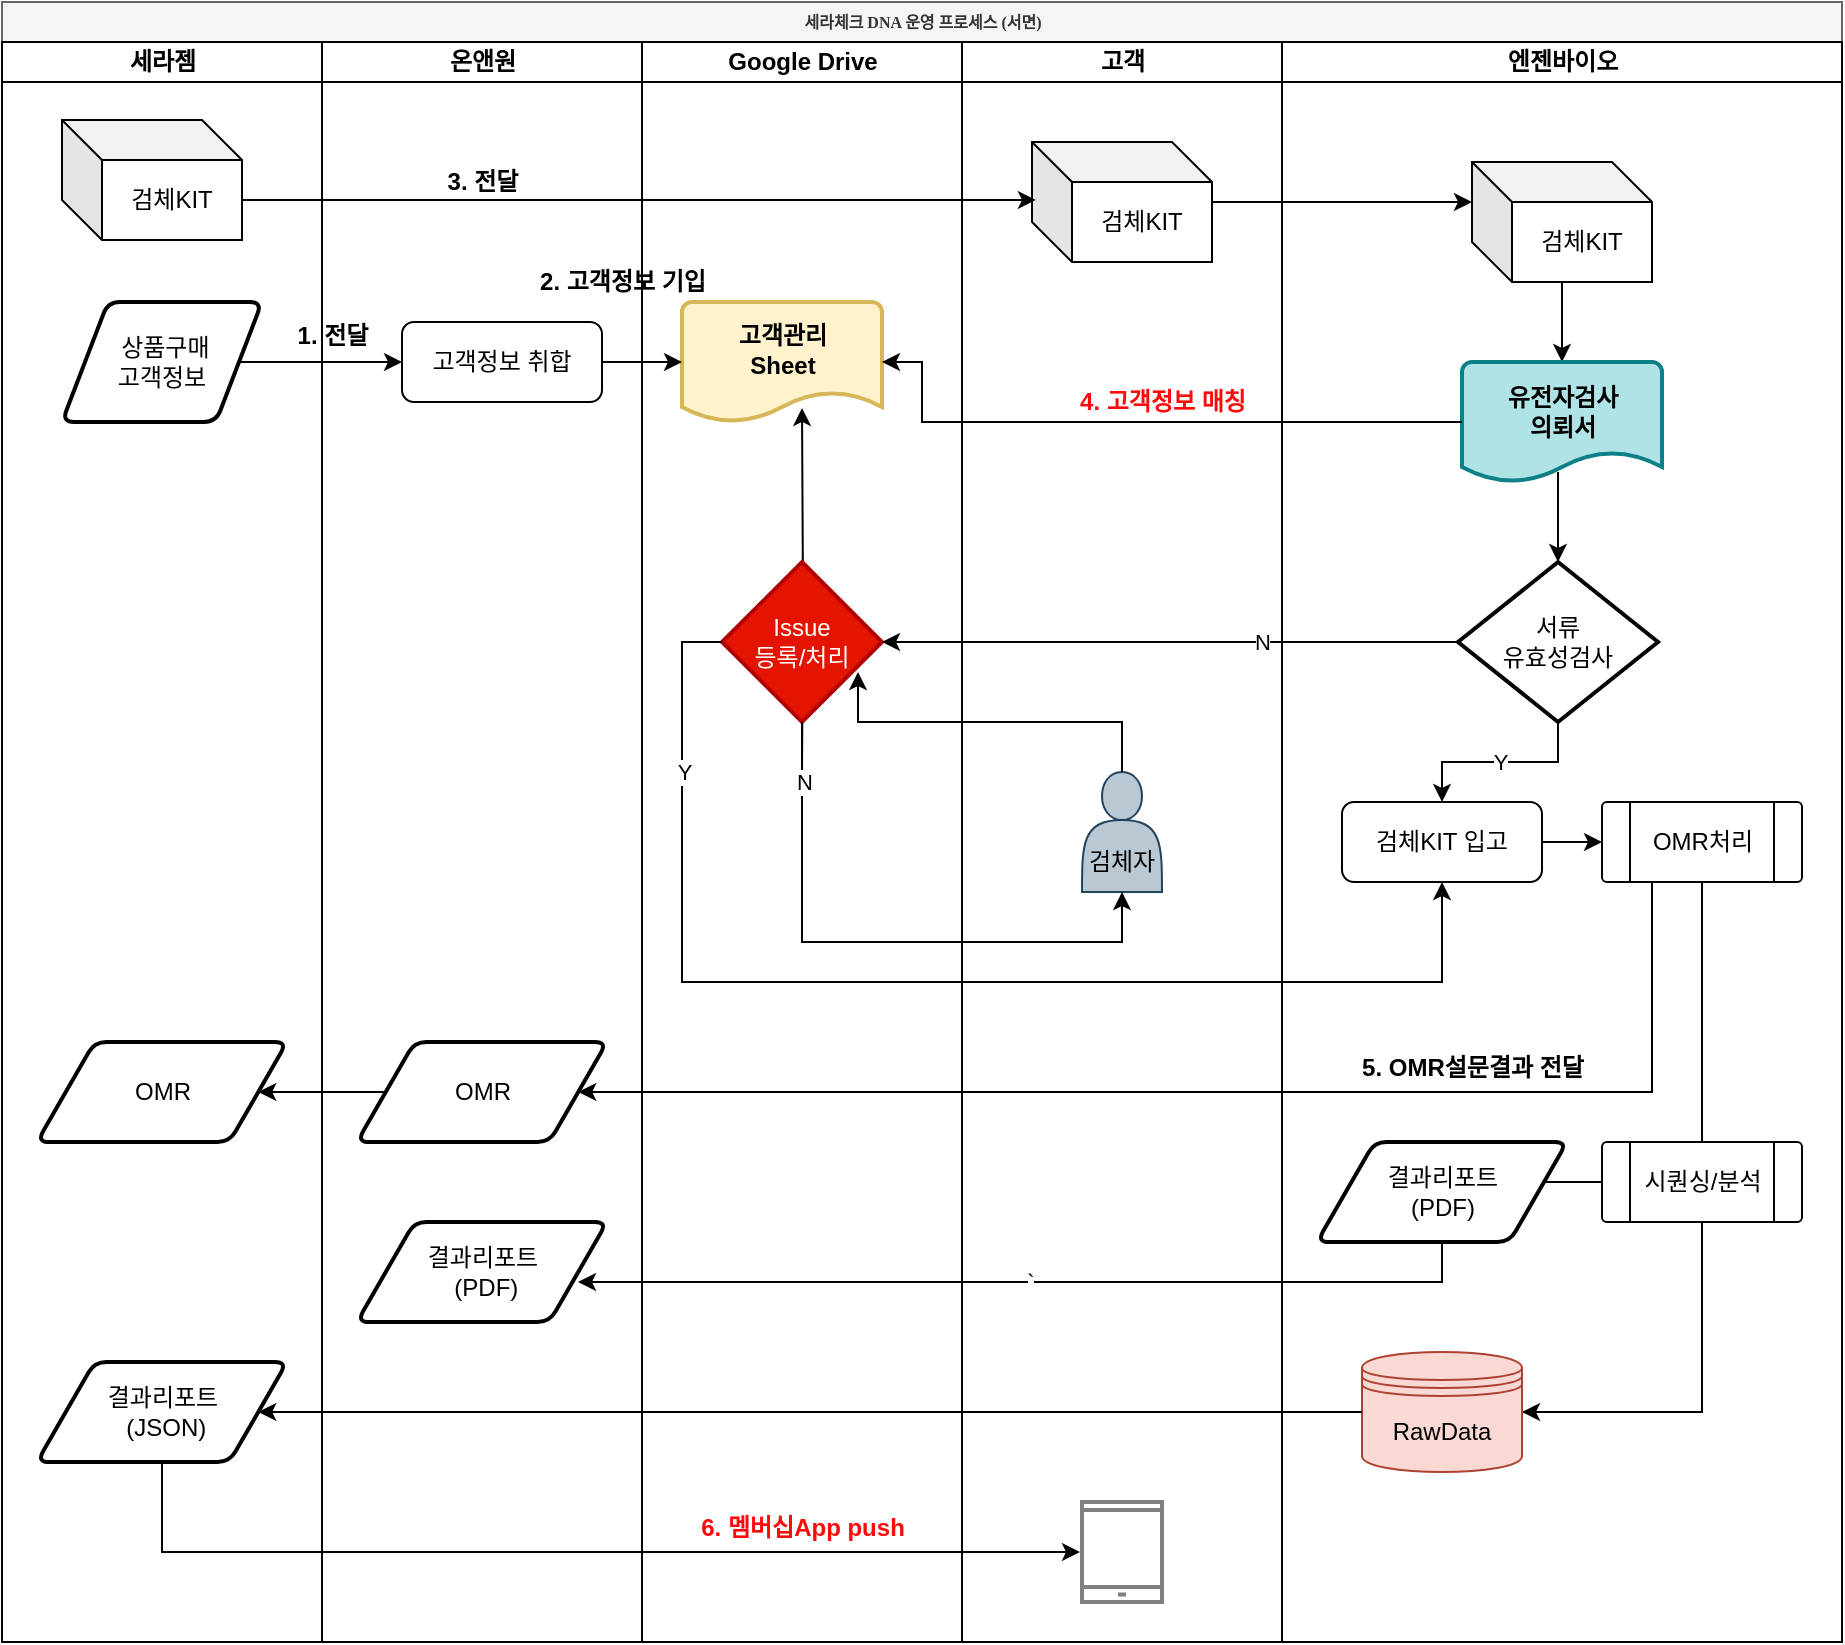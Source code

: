 <mxfile version="14.9.7" type="device"><diagram name="Page-1" id="74e2e168-ea6b-b213-b513-2b3c1d86103e"><mxGraphModel dx="1422" dy="737" grid="1" gridSize="10" guides="1" tooltips="1" connect="1" arrows="1" fold="1" page="1" pageScale="1" pageWidth="1100" pageHeight="850" background="none" math="0" shadow="0"><root><mxCell id="0"/><mxCell id="1" parent="0"/><mxCell id="_cBtdTXd-ij1UgLKkKJ6-1" value="세라체크 DNA 운영 프로세스 (서면)" style="swimlane;html=1;childLayout=stackLayout;startSize=20;rounded=0;shadow=0;labelBackgroundColor=none;strokeWidth=1;fontFamily=Verdana;fontSize=8;align=center;fillColor=#f5f5f5;strokeColor=#666666;fontColor=#333333;fontStyle=1" vertex="1" parent="1"><mxGeometry x="60" y="20" width="920" height="820" as="geometry"/></mxCell><mxCell id="_cBtdTXd-ij1UgLKkKJ6-2" value="세라젬" style="swimlane;html=1;startSize=20;" vertex="1" parent="_cBtdTXd-ij1UgLKkKJ6-1"><mxGeometry y="20" width="160" height="800" as="geometry"/></mxCell><mxCell id="_cBtdTXd-ij1UgLKkKJ6-3" value="검체KIT" style="shape=cube;whiteSpace=wrap;html=1;boundedLbl=1;backgroundOutline=1;darkOpacity=0.05;darkOpacity2=0.1;" vertex="1" parent="_cBtdTXd-ij1UgLKkKJ6-2"><mxGeometry x="30" y="39" width="90" height="60" as="geometry"/></mxCell><mxCell id="_cBtdTXd-ij1UgLKkKJ6-4" value="&amp;nbsp;상품구매&lt;br&gt;고객정보" style="shape=parallelogram;html=1;strokeWidth=2;perimeter=parallelogramPerimeter;whiteSpace=wrap;rounded=1;arcSize=12;size=0.23;" vertex="1" parent="_cBtdTXd-ij1UgLKkKJ6-2"><mxGeometry x="30" y="130" width="100" height="60" as="geometry"/></mxCell><mxCell id="_cBtdTXd-ij1UgLKkKJ6-5" value="OMR" style="shape=parallelogram;html=1;strokeWidth=2;perimeter=parallelogramPerimeter;whiteSpace=wrap;rounded=1;arcSize=12;size=0.23;" vertex="1" parent="_cBtdTXd-ij1UgLKkKJ6-2"><mxGeometry x="17.5" y="500" width="125" height="50" as="geometry"/></mxCell><mxCell id="_cBtdTXd-ij1UgLKkKJ6-6" value="결과리포트&lt;br&gt;&amp;nbsp;(JSON)" style="shape=parallelogram;html=1;strokeWidth=2;perimeter=parallelogramPerimeter;whiteSpace=wrap;rounded=1;arcSize=12;size=0.23;" vertex="1" parent="_cBtdTXd-ij1UgLKkKJ6-2"><mxGeometry x="17.5" y="660" width="125" height="50" as="geometry"/></mxCell><mxCell id="_cBtdTXd-ij1UgLKkKJ6-7" style="edgeStyle=orthogonalEdgeStyle;rounded=1;html=1;labelBackgroundColor=none;startArrow=none;startFill=0;startSize=5;endArrow=classicThin;endFill=1;endSize=5;jettySize=auto;orthogonalLoop=1;strokeWidth=1;fontFamily=Verdana;fontSize=8" edge="1" parent="_cBtdTXd-ij1UgLKkKJ6-1"><mxGeometry relative="1" as="geometry"><mxPoint x="120" y="115" as="sourcePoint"/></mxGeometry></mxCell><mxCell id="_cBtdTXd-ij1UgLKkKJ6-8" style="edgeStyle=orthogonalEdgeStyle;rounded=1;html=1;labelBackgroundColor=none;startArrow=none;startFill=0;startSize=5;endArrow=classicThin;endFill=1;endSize=5;jettySize=auto;orthogonalLoop=1;strokeWidth=1;fontFamily=Verdana;fontSize=8" edge="1" parent="_cBtdTXd-ij1UgLKkKJ6-1"><mxGeometry relative="1" as="geometry"><Array as="points"><mxPoint x="240" y="155"/><mxPoint x="70" y="155"/></Array><mxPoint x="70" y="175" as="targetPoint"/></mxGeometry></mxCell><mxCell id="_cBtdTXd-ij1UgLKkKJ6-9" style="edgeStyle=orthogonalEdgeStyle;rounded=1;html=1;labelBackgroundColor=none;startArrow=none;startFill=0;startSize=5;endArrow=classicThin;endFill=1;endSize=5;jettySize=auto;orthogonalLoop=1;strokeWidth=1;fontFamily=Verdana;fontSize=8" edge="1" parent="_cBtdTXd-ij1UgLKkKJ6-1"><mxGeometry relative="1" as="geometry"><mxPoint x="350" y="205" as="targetPoint"/></mxGeometry></mxCell><mxCell id="_cBtdTXd-ij1UgLKkKJ6-10" style="edgeStyle=orthogonalEdgeStyle;rounded=1;html=1;labelBackgroundColor=none;startArrow=none;startFill=0;startSize=5;endArrow=classicThin;endFill=1;endSize=5;jettySize=auto;orthogonalLoop=1;strokeWidth=1;fontFamily=Verdana;fontSize=8" edge="1" parent="_cBtdTXd-ij1UgLKkKJ6-1"><mxGeometry relative="1" as="geometry"><mxPoint x="360" y="290" as="sourcePoint"/></mxGeometry></mxCell><mxCell id="_cBtdTXd-ij1UgLKkKJ6-11" style="edgeStyle=orthogonalEdgeStyle;rounded=1;html=1;labelBackgroundColor=none;startArrow=none;startFill=0;startSize=5;endArrow=classicThin;endFill=1;endSize=5;jettySize=auto;orthogonalLoop=1;strokeWidth=1;fontFamily=Verdana;fontSize=8" edge="1" parent="_cBtdTXd-ij1UgLKkKJ6-1"><mxGeometry relative="1" as="geometry"><mxPoint x="520" y="370" as="sourcePoint"/></mxGeometry></mxCell><mxCell id="_cBtdTXd-ij1UgLKkKJ6-12" style="edgeStyle=orthogonalEdgeStyle;rounded=1;html=1;labelBackgroundColor=none;startArrow=none;startFill=0;startSize=5;endArrow=classicThin;endFill=1;endSize=5;jettySize=auto;orthogonalLoop=1;strokeWidth=1;fontFamily=Verdana;fontSize=8" edge="1" parent="_cBtdTXd-ij1UgLKkKJ6-1"><mxGeometry relative="1" as="geometry"><Array as="points"><mxPoint x="20" y="690"/><mxPoint x="20" y="370"/><mxPoint x="70" y="370"/></Array><mxPoint x="520" y="690" as="sourcePoint"/></mxGeometry></mxCell><mxCell id="_cBtdTXd-ij1UgLKkKJ6-13" style="edgeStyle=orthogonalEdgeStyle;rounded=1;html=1;labelBackgroundColor=none;startArrow=none;startFill=0;startSize=5;endArrow=classicThin;endFill=1;endSize=5;jettySize=auto;orthogonalLoop=1;strokeWidth=1;fontFamily=Verdana;fontSize=8" edge="1" parent="_cBtdTXd-ij1UgLKkKJ6-1"><mxGeometry relative="1" as="geometry"><mxPoint x="510" y="290" as="targetPoint"/></mxGeometry></mxCell><mxCell id="_cBtdTXd-ij1UgLKkKJ6-14" style="edgeStyle=orthogonalEdgeStyle;rounded=1;html=1;labelBackgroundColor=none;startArrow=none;startFill=0;startSize=5;endArrow=classicThin;endFill=1;endSize=5;jettySize=auto;orthogonalLoop=1;strokeWidth=1;fontFamily=Verdana;fontSize=8" edge="1" parent="_cBtdTXd-ij1UgLKkKJ6-1"><mxGeometry relative="1" as="geometry"><mxPoint x="670" y="690" as="targetPoint"/></mxGeometry></mxCell><mxCell id="_cBtdTXd-ij1UgLKkKJ6-15" style="edgeStyle=orthogonalEdgeStyle;rounded=1;html=1;labelBackgroundColor=none;startArrow=none;startFill=0;startSize=5;endArrow=classicThin;endFill=1;endSize=5;jettySize=auto;orthogonalLoop=1;strokeWidth=1;fontFamily=Verdana;fontSize=8" edge="1" parent="_cBtdTXd-ij1UgLKkKJ6-1"><mxGeometry relative="1" as="geometry"><mxPoint x="830" y="690" as="targetPoint"/></mxGeometry></mxCell><mxCell id="_cBtdTXd-ij1UgLKkKJ6-16" style="edgeStyle=orthogonalEdgeStyle;rounded=1;html=1;labelBackgroundColor=none;startArrow=none;startFill=0;startSize=5;endArrow=classicThin;endFill=1;endSize=5;jettySize=auto;orthogonalLoop=1;strokeWidth=1;fontFamily=Verdana;fontSize=8" edge="1" parent="_cBtdTXd-ij1UgLKkKJ6-1"><mxGeometry relative="1" as="geometry"><mxPoint x="670" y="450" as="targetPoint"/></mxGeometry></mxCell><mxCell id="_cBtdTXd-ij1UgLKkKJ6-17" style="edgeStyle=orthogonalEdgeStyle;rounded=1;html=1;labelBackgroundColor=none;startArrow=none;startFill=0;startSize=5;endArrow=classicThin;endFill=1;endSize=5;jettySize=auto;orthogonalLoop=1;strokeWidth=1;fontFamily=Verdana;fontSize=8" edge="1" parent="_cBtdTXd-ij1UgLKkKJ6-1"><mxGeometry relative="1" as="geometry"><Array as="points"><mxPoint x="660" y="610"/><mxPoint x="660" y="550"/><mxPoint x="400" y="550"/></Array><mxPoint x="670" y="610" as="sourcePoint"/></mxGeometry></mxCell><mxCell id="_cBtdTXd-ij1UgLKkKJ6-18" style="edgeStyle=orthogonalEdgeStyle;rounded=1;html=1;labelBackgroundColor=none;startArrow=none;startFill=0;startSize=5;endArrow=classicThin;endFill=1;endSize=5;jettySize=auto;orthogonalLoop=1;strokeColor=#000000;strokeWidth=1;fontFamily=Verdana;fontSize=8;fontColor=#000000;" edge="1" parent="_cBtdTXd-ij1UgLKkKJ6-1"><mxGeometry relative="1" as="geometry"><mxPoint x="670" y="610" as="sourcePoint"/></mxGeometry></mxCell><mxCell id="_cBtdTXd-ij1UgLKkKJ6-19" style="edgeStyle=orthogonalEdgeStyle;rounded=1;html=1;labelBackgroundColor=none;startArrow=none;startFill=0;startSize=5;endArrow=classicThin;endFill=1;endSize=5;jettySize=auto;orthogonalLoop=1;strokeWidth=1;fontFamily=Verdana;fontSize=8" edge="1" parent="_cBtdTXd-ij1UgLKkKJ6-1"><mxGeometry relative="1" as="geometry"><Array as="points"><mxPoint x="660" y="610"/><mxPoint x="660" y="550"/><mxPoint x="80" y="550"/></Array><mxPoint x="670" y="610" as="sourcePoint"/></mxGeometry></mxCell><mxCell id="_cBtdTXd-ij1UgLKkKJ6-20" style="edgeStyle=orthogonalEdgeStyle;rounded=1;html=1;labelBackgroundColor=none;startArrow=none;startFill=0;startSize=5;endArrow=classicThin;endFill=1;endSize=5;jettySize=auto;orthogonalLoop=1;strokeWidth=1;fontFamily=Verdana;fontSize=8" edge="1" parent="_cBtdTXd-ij1UgLKkKJ6-1"><mxGeometry relative="1" as="geometry"><Array as="points"><mxPoint x="80" y="650"/><mxPoint x="490" y="650"/><mxPoint x="490" y="610"/></Array><mxPoint x="510" y="610" as="targetPoint"/></mxGeometry></mxCell><mxCell id="_cBtdTXd-ij1UgLKkKJ6-21" style="edgeStyle=orthogonalEdgeStyle;rounded=1;html=1;labelBackgroundColor=none;startArrow=none;startFill=0;startSize=5;endArrow=classicThin;endFill=1;endSize=5;jettySize=auto;orthogonalLoop=1;strokeWidth=1;fontFamily=Verdana;fontSize=8" edge="1" parent="_cBtdTXd-ij1UgLKkKJ6-1"><mxGeometry relative="1" as="geometry"><mxPoint x="510" y="610" as="targetPoint"/></mxGeometry></mxCell><mxCell id="_cBtdTXd-ij1UgLKkKJ6-22" value="온앤원" style="swimlane;html=1;startSize=20;" vertex="1" parent="_cBtdTXd-ij1UgLKkKJ6-1"><mxGeometry x="160" y="20" width="160" height="800" as="geometry"/></mxCell><mxCell id="_cBtdTXd-ij1UgLKkKJ6-23" value="고객정보 취합" style="rounded=1;whiteSpace=wrap;html=1;" vertex="1" parent="_cBtdTXd-ij1UgLKkKJ6-22"><mxGeometry x="40" y="140" width="100" height="40" as="geometry"/></mxCell><mxCell id="_cBtdTXd-ij1UgLKkKJ6-24" value="1. 전달" style="text;html=1;align=center;verticalAlign=middle;resizable=0;points=[];autosize=1;strokeColor=none;fontStyle=1" vertex="1" parent="_cBtdTXd-ij1UgLKkKJ6-22"><mxGeometry x="-20" y="137" width="50" height="20" as="geometry"/></mxCell><mxCell id="_cBtdTXd-ij1UgLKkKJ6-25" value="OMR" style="shape=parallelogram;html=1;strokeWidth=2;perimeter=parallelogramPerimeter;whiteSpace=wrap;rounded=1;arcSize=12;size=0.23;" vertex="1" parent="_cBtdTXd-ij1UgLKkKJ6-22"><mxGeometry x="17.5" y="500" width="125" height="50" as="geometry"/></mxCell><mxCell id="_cBtdTXd-ij1UgLKkKJ6-26" value="결과리포트&lt;br&gt;&amp;nbsp;(PDF)" style="shape=parallelogram;html=1;strokeWidth=2;perimeter=parallelogramPerimeter;whiteSpace=wrap;rounded=1;arcSize=12;size=0.23;" vertex="1" parent="_cBtdTXd-ij1UgLKkKJ6-22"><mxGeometry x="17.5" y="590" width="125" height="50" as="geometry"/></mxCell><mxCell id="_cBtdTXd-ij1UgLKkKJ6-29" value="3. 전달" style="text;html=1;align=center;verticalAlign=middle;resizable=0;points=[];autosize=1;strokeColor=none;fontStyle=1" vertex="1" parent="_cBtdTXd-ij1UgLKkKJ6-22"><mxGeometry x="55" y="60" width="50" height="20" as="geometry"/></mxCell><mxCell id="_cBtdTXd-ij1UgLKkKJ6-27" value="Google Drive" style="swimlane;html=1;startSize=20;" vertex="1" parent="_cBtdTXd-ij1UgLKkKJ6-1"><mxGeometry x="320" y="20" width="160" height="800" as="geometry"/></mxCell><mxCell id="_cBtdTXd-ij1UgLKkKJ6-28" style="edgeStyle=orthogonalEdgeStyle;rounded=1;html=1;labelBackgroundColor=none;startArrow=none;startFill=0;startSize=5;endArrow=classicThin;endFill=1;endSize=5;jettySize=auto;orthogonalLoop=1;strokeWidth=1;fontFamily=Verdana;fontSize=8" edge="1" parent="_cBtdTXd-ij1UgLKkKJ6-27"><mxGeometry relative="1" as="geometry"><mxPoint x="80" y="240" as="targetPoint"/></mxGeometry></mxCell><mxCell id="_cBtdTXd-ij1UgLKkKJ6-30" value="2. 고객정보 기입" style="text;html=1;align=center;verticalAlign=middle;resizable=0;points=[];autosize=1;strokeColor=none;fontStyle=1" vertex="1" parent="_cBtdTXd-ij1UgLKkKJ6-27"><mxGeometry x="-60" y="110" width="100" height="20" as="geometry"/></mxCell><mxCell id="_cBtdTXd-ij1UgLKkKJ6-31" value="" style="strokeWidth=2;html=1;shape=mxgraph.flowchart.document2;whiteSpace=wrap;size=0.25;fillColor=#fff2cc;strokeColor=#d6b656;" vertex="1" parent="_cBtdTXd-ij1UgLKkKJ6-27"><mxGeometry x="20" y="130" width="100" height="60" as="geometry"/></mxCell><mxCell id="_cBtdTXd-ij1UgLKkKJ6-32" value="고객관리&lt;br&gt;Sheet" style="text;html=1;align=center;verticalAlign=middle;resizable=0;points=[];autosize=1;strokeColor=none;fontStyle=1" vertex="1" parent="_cBtdTXd-ij1UgLKkKJ6-27"><mxGeometry x="40" y="139" width="60" height="30" as="geometry"/></mxCell><mxCell id="_cBtdTXd-ij1UgLKkKJ6-33" style="edgeStyle=orthogonalEdgeStyle;rounded=0;orthogonalLoop=1;jettySize=auto;html=1;entryX=0.6;entryY=0.883;entryDx=0;entryDy=0;entryPerimeter=0;" edge="1" parent="_cBtdTXd-ij1UgLKkKJ6-27" target="_cBtdTXd-ij1UgLKkKJ6-31"><mxGeometry relative="1" as="geometry"><mxPoint x="80" y="365" as="sourcePoint"/></mxGeometry></mxCell><mxCell id="_cBtdTXd-ij1UgLKkKJ6-34" value="Issue&lt;br&gt;등록/처리" style="strokeWidth=2;html=1;shape=mxgraph.flowchart.decision;whiteSpace=wrap;fillColor=#e51400;strokeColor=#B20000;fontColor=#ffffff;" vertex="1" parent="_cBtdTXd-ij1UgLKkKJ6-27"><mxGeometry x="40" y="260" width="80" height="80" as="geometry"/></mxCell><mxCell id="_cBtdTXd-ij1UgLKkKJ6-97" value="6. 멤버십App push" style="text;html=1;align=center;verticalAlign=middle;resizable=0;points=[];autosize=1;strokeColor=none;fontStyle=1;fontColor=#FF0A0A;" vertex="1" parent="_cBtdTXd-ij1UgLKkKJ6-27"><mxGeometry x="20" y="733" width="120" height="20" as="geometry"/></mxCell><mxCell id="_cBtdTXd-ij1UgLKkKJ6-35" value="고객" style="swimlane;html=1;startSize=20;" vertex="1" parent="_cBtdTXd-ij1UgLKkKJ6-1"><mxGeometry x="480" y="20" width="160" height="800" as="geometry"/></mxCell><mxCell id="_cBtdTXd-ij1UgLKkKJ6-36" style="edgeStyle=orthogonalEdgeStyle;rounded=1;html=1;labelBackgroundColor=none;startArrow=none;startFill=0;startSize=5;endArrow=classicThin;endFill=1;endSize=5;jettySize=auto;orthogonalLoop=1;strokeColor=#000000;strokeWidth=1;fontFamily=Verdana;fontSize=8;fontColor=#000000;" edge="1" parent="_cBtdTXd-ij1UgLKkKJ6-35"><mxGeometry relative="1" as="geometry"><mxPoint x="80" y="320" as="targetPoint"/></mxGeometry></mxCell><mxCell id="_cBtdTXd-ij1UgLKkKJ6-37" style="edgeStyle=orthogonalEdgeStyle;rounded=1;html=1;labelBackgroundColor=none;startArrow=none;startFill=0;startSize=5;endArrow=classicThin;endFill=1;endSize=5;jettySize=auto;orthogonalLoop=1;strokeWidth=1;fontFamily=Verdana;fontSize=8" edge="1" parent="_cBtdTXd-ij1UgLKkKJ6-35"><mxGeometry relative="1" as="geometry"><mxPoint x="80" y="400" as="targetPoint"/></mxGeometry></mxCell><mxCell id="_cBtdTXd-ij1UgLKkKJ6-38" style="edgeStyle=orthogonalEdgeStyle;rounded=1;html=1;labelBackgroundColor=none;startArrow=none;startFill=0;startSize=5;endArrow=classicThin;endFill=1;endSize=5;jettySize=auto;orthogonalLoop=1;strokeWidth=1;fontFamily=Verdana;fontSize=8" edge="1" parent="_cBtdTXd-ij1UgLKkKJ6-35"><mxGeometry relative="1" as="geometry"><mxPoint x="80" y="620" as="sourcePoint"/></mxGeometry></mxCell><mxCell id="_cBtdTXd-ij1UgLKkKJ6-40" value="검체KIT" style="shape=cube;whiteSpace=wrap;html=1;boundedLbl=1;backgroundOutline=1;darkOpacity=0.05;darkOpacity2=0.1;" vertex="1" parent="_cBtdTXd-ij1UgLKkKJ6-35"><mxGeometry x="35" y="50" width="90" height="60" as="geometry"/></mxCell><mxCell id="_cBtdTXd-ij1UgLKkKJ6-41" value="4. 고객정보 매칭" style="text;html=1;align=center;verticalAlign=middle;resizable=0;points=[];autosize=1;strokeColor=none;fontStyle=1;fontColor=#FF0A0A;" vertex="1" parent="_cBtdTXd-ij1UgLKkKJ6-35"><mxGeometry x="50" y="170" width="100" height="20" as="geometry"/></mxCell><mxCell id="_cBtdTXd-ij1UgLKkKJ6-42" value="&lt;br&gt;&lt;br&gt;검체자" style="shape=actor;whiteSpace=wrap;html=1;fillColor=#bac8d3;strokeColor=#23445d;" vertex="1" parent="_cBtdTXd-ij1UgLKkKJ6-35"><mxGeometry x="60" y="365" width="40" height="60" as="geometry"/></mxCell><mxCell id="_cBtdTXd-ij1UgLKkKJ6-43" value="" style="html=1;verticalLabelPosition=bottom;align=center;labelBackgroundColor=#ffffff;verticalAlign=top;strokeWidth=2;shadow=0;dashed=0;shape=mxgraph.ios7.icons.smartphone;fontColor=#000000;strokeColor=#808080;" vertex="1" parent="_cBtdTXd-ij1UgLKkKJ6-35"><mxGeometry x="60" y="730" width="40" height="50" as="geometry"/></mxCell><mxCell id="_cBtdTXd-ij1UgLKkKJ6-44" value="엔젠바이오" style="swimlane;html=1;startSize=20;" vertex="1" parent="_cBtdTXd-ij1UgLKkKJ6-1"><mxGeometry x="640" y="20" width="280" height="800" as="geometry"/></mxCell><mxCell id="_cBtdTXd-ij1UgLKkKJ6-45" style="edgeStyle=orthogonalEdgeStyle;rounded=1;html=1;labelBackgroundColor=none;startArrow=none;startFill=0;startSize=5;endArrow=classicThin;endFill=1;endSize=5;jettySize=auto;orthogonalLoop=1;strokeWidth=1;fontFamily=Verdana;fontSize=8" edge="1" parent="_cBtdTXd-ij1UgLKkKJ6-44"><mxGeometry relative="1" as="geometry"><mxPoint x="80" y="480" as="targetPoint"/></mxGeometry></mxCell><mxCell id="_cBtdTXd-ij1UgLKkKJ6-46" style="edgeStyle=orthogonalEdgeStyle;rounded=1;html=1;labelBackgroundColor=none;startArrow=none;startFill=0;startSize=5;endArrow=classicThin;endFill=1;endSize=5;jettySize=auto;orthogonalLoop=1;strokeWidth=1;fontFamily=Verdana;fontSize=8" edge="1" parent="_cBtdTXd-ij1UgLKkKJ6-44"><mxGeometry relative="1" as="geometry"><mxPoint x="80" y="560" as="targetPoint"/></mxGeometry></mxCell><mxCell id="_cBtdTXd-ij1UgLKkKJ6-96" style="edgeStyle=orthogonalEdgeStyle;rounded=0;orthogonalLoop=1;jettySize=auto;html=1;entryX=0.5;entryY=0;entryDx=0;entryDy=0;entryPerimeter=0;" edge="1" parent="_cBtdTXd-ij1UgLKkKJ6-44" source="_cBtdTXd-ij1UgLKkKJ6-50" target="_cBtdTXd-ij1UgLKkKJ6-90"><mxGeometry relative="1" as="geometry"/></mxCell><mxCell id="_cBtdTXd-ij1UgLKkKJ6-50" value="검체KIT" style="shape=cube;whiteSpace=wrap;html=1;boundedLbl=1;backgroundOutline=1;darkOpacity=0.05;darkOpacity2=0.1;" vertex="1" parent="_cBtdTXd-ij1UgLKkKJ6-44"><mxGeometry x="95" y="60" width="90" height="60" as="geometry"/></mxCell><mxCell id="_cBtdTXd-ij1UgLKkKJ6-51" value="" style="edgeStyle=orthogonalEdgeStyle;rounded=0;orthogonalLoop=1;jettySize=auto;html=1;exitX=0.48;exitY=0.917;exitDx=0;exitDy=0;exitPerimeter=0;" edge="1" parent="_cBtdTXd-ij1UgLKkKJ6-44" target="_cBtdTXd-ij1UgLKkKJ6-55" source="_cBtdTXd-ij1UgLKkKJ6-90"><mxGeometry relative="1" as="geometry"><mxPoint x="140" y="365" as="sourcePoint"/></mxGeometry></mxCell><mxCell id="_cBtdTXd-ij1UgLKkKJ6-52" value="" style="edgeStyle=orthogonalEdgeStyle;rounded=0;orthogonalLoop=1;jettySize=auto;html=1;entryX=0;entryY=0.5;entryDx=0;entryDy=0;" edge="1" parent="_cBtdTXd-ij1UgLKkKJ6-44" source="_cBtdTXd-ij1UgLKkKJ6-53" target="_cBtdTXd-ij1UgLKkKJ6-61"><mxGeometry relative="1" as="geometry"><mxPoint x="160" y="530" as="targetPoint"/></mxGeometry></mxCell><mxCell id="_cBtdTXd-ij1UgLKkKJ6-53" value="검체KIT 입고" style="rounded=1;whiteSpace=wrap;html=1;" vertex="1" parent="_cBtdTXd-ij1UgLKkKJ6-44"><mxGeometry x="30" y="380" width="100" height="40" as="geometry"/></mxCell><mxCell id="_cBtdTXd-ij1UgLKkKJ6-54" value="Y" style="edgeStyle=orthogonalEdgeStyle;rounded=0;orthogonalLoop=1;jettySize=auto;html=1;" edge="1" parent="_cBtdTXd-ij1UgLKkKJ6-44" source="_cBtdTXd-ij1UgLKkKJ6-55" target="_cBtdTXd-ij1UgLKkKJ6-53"><mxGeometry relative="1" as="geometry"/></mxCell><mxCell id="_cBtdTXd-ij1UgLKkKJ6-55" value="서류&lt;br&gt;유효성검사" style="strokeWidth=2;html=1;shape=mxgraph.flowchart.decision;whiteSpace=wrap;" vertex="1" parent="_cBtdTXd-ij1UgLKkKJ6-44"><mxGeometry x="88" y="260" width="100" height="80" as="geometry"/></mxCell><mxCell id="_cBtdTXd-ij1UgLKkKJ6-56" value="" style="edgeStyle=orthogonalEdgeStyle;rounded=0;orthogonalLoop=1;jettySize=auto;html=1;exitX=0.5;exitY=1;exitDx=0;exitDy=0;entryX=1;entryY=0.5;entryDx=0;entryDy=0;" edge="1" parent="_cBtdTXd-ij1UgLKkKJ6-44" source="_cBtdTXd-ij1UgLKkKJ6-61" target="_cBtdTXd-ij1UgLKkKJ6-66"><mxGeometry relative="1" as="geometry"><mxPoint x="210" y="550" as="sourcePoint"/><mxPoint x="210" y="650" as="targetPoint"/></mxGeometry></mxCell><mxCell id="_cBtdTXd-ij1UgLKkKJ6-57" value="" style="edgeStyle=orthogonalEdgeStyle;rounded=0;orthogonalLoop=1;jettySize=auto;html=1;entryX=1;entryY=0.5;entryDx=0;entryDy=0;exitX=0;exitY=0.5;exitDx=0;exitDy=0;" edge="1" parent="_cBtdTXd-ij1UgLKkKJ6-44" target="_cBtdTXd-ij1UgLKkKJ6-58" source="_cBtdTXd-ij1UgLKkKJ6-64"><mxGeometry relative="1" as="geometry"><mxPoint x="160" y="670" as="sourcePoint"/><mxPoint x="130" y="670" as="targetPoint"/></mxGeometry></mxCell><mxCell id="_cBtdTXd-ij1UgLKkKJ6-58" value="결과리포트&lt;br&gt;(PDF)" style="shape=parallelogram;html=1;strokeWidth=2;perimeter=parallelogramPerimeter;whiteSpace=wrap;rounded=1;arcSize=12;size=0.23;" vertex="1" parent="_cBtdTXd-ij1UgLKkKJ6-44"><mxGeometry x="17.5" y="550" width="125" height="50" as="geometry"/></mxCell><mxCell id="_cBtdTXd-ij1UgLKkKJ6-60" value="" style="group" vertex="1" connectable="0" parent="_cBtdTXd-ij1UgLKkKJ6-44"><mxGeometry x="160" y="380" width="100" height="40" as="geometry"/></mxCell><mxCell id="_cBtdTXd-ij1UgLKkKJ6-61" value="" style="verticalLabelPosition=bottom;verticalAlign=top;html=1;shape=process;whiteSpace=wrap;rounded=1;size=0.14;arcSize=6;" vertex="1" parent="_cBtdTXd-ij1UgLKkKJ6-60"><mxGeometry width="100" height="40" as="geometry"/></mxCell><mxCell id="_cBtdTXd-ij1UgLKkKJ6-62" value="OMR처리" style="text;html=1;align=center;verticalAlign=middle;resizable=0;points=[];autosize=1;strokeColor=none;" vertex="1" parent="_cBtdTXd-ij1UgLKkKJ6-60"><mxGeometry x="15" y="10" width="70" height="20" as="geometry"/></mxCell><mxCell id="_cBtdTXd-ij1UgLKkKJ6-63" value="" style="group" vertex="1" connectable="0" parent="_cBtdTXd-ij1UgLKkKJ6-44"><mxGeometry x="160" y="550" width="100" height="40" as="geometry"/></mxCell><mxCell id="_cBtdTXd-ij1UgLKkKJ6-64" value="" style="verticalLabelPosition=bottom;verticalAlign=top;html=1;shape=process;whiteSpace=wrap;rounded=1;size=0.14;arcSize=6;" vertex="1" parent="_cBtdTXd-ij1UgLKkKJ6-63"><mxGeometry width="100" height="40" as="geometry"/></mxCell><mxCell id="_cBtdTXd-ij1UgLKkKJ6-65" value="시퀀싱/분석" style="text;html=1;align=center;verticalAlign=middle;resizable=0;points=[];autosize=1;strokeColor=none;" vertex="1" parent="_cBtdTXd-ij1UgLKkKJ6-63"><mxGeometry x="10" y="10" width="80" height="20" as="geometry"/></mxCell><mxCell id="_cBtdTXd-ij1UgLKkKJ6-66" value="RawData" style="shape=datastore;whiteSpace=wrap;html=1;fillColor=#fad9d5;strokeColor=#ae4132;" vertex="1" parent="_cBtdTXd-ij1UgLKkKJ6-44"><mxGeometry x="40" y="655" width="80" height="60" as="geometry"/></mxCell><mxCell id="_cBtdTXd-ij1UgLKkKJ6-89" value="" style="group" vertex="1" connectable="0" parent="_cBtdTXd-ij1UgLKkKJ6-44"><mxGeometry x="90" y="160" width="100" height="60" as="geometry"/></mxCell><mxCell id="_cBtdTXd-ij1UgLKkKJ6-90" value="" style="strokeWidth=2;html=1;shape=mxgraph.flowchart.document2;whiteSpace=wrap;size=0.25;fillColor=#b0e3e6;strokeColor=#0e8088;" vertex="1" parent="_cBtdTXd-ij1UgLKkKJ6-89"><mxGeometry width="100" height="60" as="geometry"/></mxCell><mxCell id="_cBtdTXd-ij1UgLKkKJ6-91" value="유전자검사&lt;br&gt;의뢰서" style="text;html=1;align=center;verticalAlign=middle;resizable=0;points=[];autosize=1;strokeColor=none;fontStyle=1" vertex="1" parent="_cBtdTXd-ij1UgLKkKJ6-89"><mxGeometry x="10" y="10" width="80" height="30" as="geometry"/></mxCell><mxCell id="_cBtdTXd-ij1UgLKkKJ6-84" value="5. OMR설문결과 전달" style="text;html=1;align=center;verticalAlign=middle;resizable=0;points=[];autosize=1;strokeColor=none;fontStyle=1" vertex="1" parent="_cBtdTXd-ij1UgLKkKJ6-44"><mxGeometry x="30" y="503" width="130" height="20" as="geometry"/></mxCell><mxCell id="_cBtdTXd-ij1UgLKkKJ6-68" value="" style="edgeStyle=orthogonalEdgeStyle;rounded=0;orthogonalLoop=1;jettySize=auto;html=1;exitX=1;exitY=0.5;exitDx=0;exitDy=0;" edge="1" parent="_cBtdTXd-ij1UgLKkKJ6-1" source="_cBtdTXd-ij1UgLKkKJ6-4" target="_cBtdTXd-ij1UgLKkKJ6-23"><mxGeometry relative="1" as="geometry"><mxPoint x="130" y="177" as="sourcePoint"/></mxGeometry></mxCell><mxCell id="_cBtdTXd-ij1UgLKkKJ6-69" style="edgeStyle=orthogonalEdgeStyle;rounded=0;orthogonalLoop=1;jettySize=auto;html=1;entryX=0.022;entryY=0.483;entryDx=0;entryDy=0;exitX=0;exitY=0;exitDx=90;exitDy=40;exitPerimeter=0;entryPerimeter=0;" edge="1" parent="_cBtdTXd-ij1UgLKkKJ6-1" source="_cBtdTXd-ij1UgLKkKJ6-3" target="_cBtdTXd-ij1UgLKkKJ6-40"><mxGeometry relative="1" as="geometry"><mxPoint x="130" y="80" as="sourcePoint"/><mxPoint x="510" y="100" as="targetPoint"/></mxGeometry></mxCell><mxCell id="_cBtdTXd-ij1UgLKkKJ6-70" style="edgeStyle=orthogonalEdgeStyle;rounded=0;orthogonalLoop=1;jettySize=auto;html=1;entryX=0;entryY=0.5;entryDx=0;entryDy=0;entryPerimeter=0;" edge="1" parent="_cBtdTXd-ij1UgLKkKJ6-1" source="_cBtdTXd-ij1UgLKkKJ6-23" target="_cBtdTXd-ij1UgLKkKJ6-31"><mxGeometry relative="1" as="geometry"/></mxCell><mxCell id="_cBtdTXd-ij1UgLKkKJ6-72" style="edgeStyle=orthogonalEdgeStyle;rounded=0;orthogonalLoop=1;jettySize=auto;html=1;entryX=1;entryY=0.5;entryDx=0;entryDy=0;entryPerimeter=0;" edge="1" parent="_cBtdTXd-ij1UgLKkKJ6-1" source="_cBtdTXd-ij1UgLKkKJ6-55" target="_cBtdTXd-ij1UgLKkKJ6-34"><mxGeometry relative="1" as="geometry"><mxPoint x="450" y="430" as="targetPoint"/></mxGeometry></mxCell><mxCell id="_cBtdTXd-ij1UgLKkKJ6-73" value="N" style="edgeLabel;html=1;align=center;verticalAlign=middle;resizable=0;points=[];" vertex="1" connectable="0" parent="_cBtdTXd-ij1UgLKkKJ6-72"><mxGeometry x="-0.136" y="2" relative="1" as="geometry"><mxPoint x="26" y="-2" as="offset"/></mxGeometry></mxCell><mxCell id="_cBtdTXd-ij1UgLKkKJ6-74" style="edgeStyle=orthogonalEdgeStyle;rounded=0;orthogonalLoop=1;jettySize=auto;html=1;entryX=0.5;entryY=1;entryDx=0;entryDy=0;" edge="1" parent="_cBtdTXd-ij1UgLKkKJ6-1" source="_cBtdTXd-ij1UgLKkKJ6-34" target="_cBtdTXd-ij1UgLKkKJ6-42"><mxGeometry relative="1" as="geometry"><mxPoint x="545" y="510" as="targetPoint"/><Array as="points"><mxPoint x="400" y="470"/><mxPoint x="560" y="470"/></Array></mxGeometry></mxCell><mxCell id="_cBtdTXd-ij1UgLKkKJ6-75" value="N" style="edgeLabel;html=1;align=center;verticalAlign=middle;resizable=0;points=[];" vertex="1" connectable="0" parent="_cBtdTXd-ij1UgLKkKJ6-74"><mxGeometry x="0.568" y="-1" relative="1" as="geometry"><mxPoint x="-121" y="-81" as="offset"/></mxGeometry></mxCell><mxCell id="_cBtdTXd-ij1UgLKkKJ6-76" style="edgeStyle=orthogonalEdgeStyle;rounded=0;orthogonalLoop=1;jettySize=auto;html=1;entryX=0.5;entryY=1;entryDx=0;entryDy=0;exitX=0;exitY=0.5;exitDx=0;exitDy=0;exitPerimeter=0;" edge="1" parent="_cBtdTXd-ij1UgLKkKJ6-1" source="_cBtdTXd-ij1UgLKkKJ6-34" target="_cBtdTXd-ij1UgLKkKJ6-53"><mxGeometry relative="1" as="geometry"><Array as="points"><mxPoint x="340" y="320"/><mxPoint x="340" y="490"/><mxPoint x="720" y="490"/></Array></mxGeometry></mxCell><mxCell id="_cBtdTXd-ij1UgLKkKJ6-77" value="Y" style="edgeLabel;html=1;align=center;verticalAlign=middle;resizable=0;points=[];" vertex="1" connectable="0" parent="_cBtdTXd-ij1UgLKkKJ6-76"><mxGeometry x="0.508" y="-2" relative="1" as="geometry"><mxPoint x="-277" y="-107" as="offset"/></mxGeometry></mxCell><mxCell id="_cBtdTXd-ij1UgLKkKJ6-78" style="edgeStyle=orthogonalEdgeStyle;rounded=0;orthogonalLoop=1;jettySize=auto;html=1;entryX=1;entryY=0.5;entryDx=0;entryDy=0;exitX=0.25;exitY=1;exitDx=0;exitDy=0;" edge="1" parent="_cBtdTXd-ij1UgLKkKJ6-1" target="_cBtdTXd-ij1UgLKkKJ6-25" source="_cBtdTXd-ij1UgLKkKJ6-61"><mxGeometry relative="1" as="geometry"><mxPoint x="825" y="570" as="sourcePoint"/><Array as="points"><mxPoint x="825" y="545"/></Array></mxGeometry></mxCell><mxCell id="_cBtdTXd-ij1UgLKkKJ6-79" value="" style="edgeStyle=orthogonalEdgeStyle;rounded=0;orthogonalLoop=1;jettySize=auto;html=1;" edge="1" parent="_cBtdTXd-ij1UgLKkKJ6-1" source="_cBtdTXd-ij1UgLKkKJ6-25" target="_cBtdTXd-ij1UgLKkKJ6-5"><mxGeometry relative="1" as="geometry"/></mxCell><mxCell id="_cBtdTXd-ij1UgLKkKJ6-80" style="edgeStyle=orthogonalEdgeStyle;rounded=0;orthogonalLoop=1;jettySize=auto;html=1;entryX=0.85;entryY=0.688;entryDx=0;entryDy=0;entryPerimeter=0;exitX=0.5;exitY=0;exitDx=0;exitDy=0;" edge="1" parent="_cBtdTXd-ij1UgLKkKJ6-1" target="_cBtdTXd-ij1UgLKkKJ6-34" source="_cBtdTXd-ij1UgLKkKJ6-42"><mxGeometry relative="1" as="geometry"><mxPoint x="560" y="490" as="sourcePoint"/><Array as="points"><mxPoint x="560" y="360"/><mxPoint x="428" y="360"/></Array></mxGeometry></mxCell><mxCell id="_cBtdTXd-ij1UgLKkKJ6-81" value="`" style="edgeStyle=orthogonalEdgeStyle;rounded=0;orthogonalLoop=1;jettySize=auto;html=1;" edge="1" parent="_cBtdTXd-ij1UgLKkKJ6-1" source="_cBtdTXd-ij1UgLKkKJ6-58"><mxGeometry relative="1" as="geometry"><Array as="points"><mxPoint x="720" y="640"/><mxPoint x="288" y="640"/></Array><mxPoint x="288" y="640" as="targetPoint"/></mxGeometry></mxCell><mxCell id="_cBtdTXd-ij1UgLKkKJ6-82" style="edgeStyle=orthogonalEdgeStyle;rounded=0;orthogonalLoop=1;jettySize=auto;html=1;entryX=1;entryY=0.5;entryDx=0;entryDy=0;exitX=0;exitY=0.5;exitDx=0;exitDy=0;" edge="1" parent="_cBtdTXd-ij1UgLKkKJ6-1" target="_cBtdTXd-ij1UgLKkKJ6-6" source="_cBtdTXd-ij1UgLKkKJ6-66"><mxGeometry relative="1" as="geometry"><mxPoint x="680" y="775" as="sourcePoint"/></mxGeometry></mxCell><mxCell id="_cBtdTXd-ij1UgLKkKJ6-83" style="edgeStyle=orthogonalEdgeStyle;rounded=0;orthogonalLoop=1;jettySize=auto;html=1;entryX=-0.025;entryY=0.5;entryDx=0;entryDy=0;entryPerimeter=0;fontColor=#000000;" edge="1" parent="_cBtdTXd-ij1UgLKkKJ6-1" source="_cBtdTXd-ij1UgLKkKJ6-6" target="_cBtdTXd-ij1UgLKkKJ6-43"><mxGeometry relative="1" as="geometry"><Array as="points"><mxPoint x="80" y="775"/></Array></mxGeometry></mxCell><mxCell id="_cBtdTXd-ij1UgLKkKJ6-94" style="edgeStyle=orthogonalEdgeStyle;rounded=0;orthogonalLoop=1;jettySize=auto;html=1;entryX=0;entryY=0;entryDx=0;entryDy=20;entryPerimeter=0;" edge="1" parent="_cBtdTXd-ij1UgLKkKJ6-1" source="_cBtdTXd-ij1UgLKkKJ6-40" target="_cBtdTXd-ij1UgLKkKJ6-50"><mxGeometry relative="1" as="geometry"/></mxCell><mxCell id="_cBtdTXd-ij1UgLKkKJ6-88" style="edgeStyle=orthogonalEdgeStyle;rounded=0;orthogonalLoop=1;jettySize=auto;html=1;entryX=1;entryY=0.5;entryDx=0;entryDy=0;entryPerimeter=0;exitX=0;exitY=0.5;exitDx=0;exitDy=0;exitPerimeter=0;" edge="1" parent="_cBtdTXd-ij1UgLKkKJ6-1" source="_cBtdTXd-ij1UgLKkKJ6-90" target="_cBtdTXd-ij1UgLKkKJ6-31"><mxGeometry relative="1" as="geometry"><mxPoint x="723.25" y="375" as="sourcePoint"/><Array as="points"><mxPoint x="460" y="210"/><mxPoint x="460" y="180"/></Array></mxGeometry></mxCell></root></mxGraphModel></diagram></mxfile>